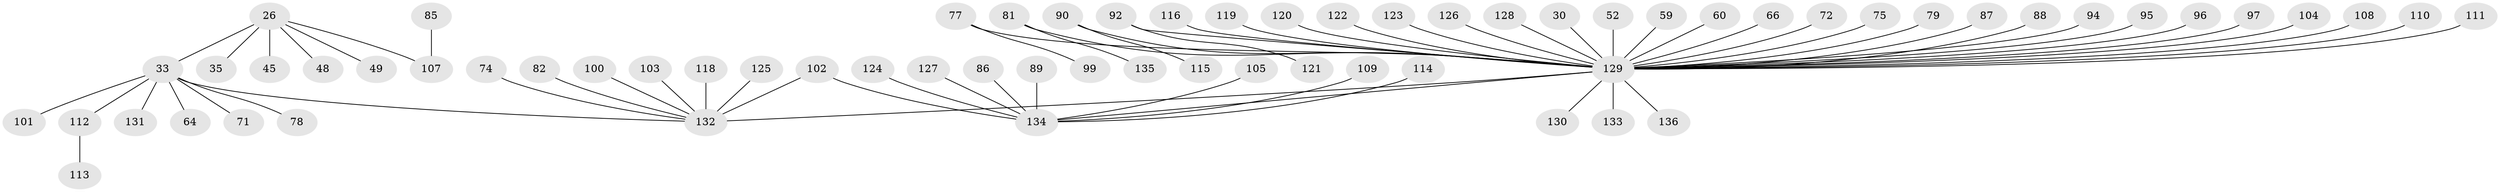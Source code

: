 // original degree distribution, {12: 0.007352941176470588, 15: 0.007352941176470588, 1: 0.625, 4: 0.051470588235294115, 10: 0.007352941176470588, 14: 0.007352941176470588, 2: 0.20588235294117646, 8: 0.007352941176470588, 9: 0.007352941176470588, 6: 0.007352941176470588, 3: 0.03676470588235294, 5: 0.029411764705882353}
// Generated by graph-tools (version 1.1) at 2025/48/03/09/25 04:48:17]
// undirected, 68 vertices, 68 edges
graph export_dot {
graph [start="1"]
  node [color=gray90,style=filled];
  26 [super="+22"];
  30;
  33 [super="+10"];
  35;
  45;
  48;
  49;
  52;
  59;
  60;
  64 [super="+41"];
  66;
  71;
  72;
  74;
  75;
  77;
  78;
  79;
  81 [super="+61"];
  82 [super="+18+27+46+51+69"];
  85;
  86;
  87;
  88;
  89;
  90;
  92;
  94;
  95;
  96;
  97;
  99;
  100;
  101;
  102;
  103;
  104 [super="+38"];
  105;
  107 [super="+83"];
  108;
  109;
  110;
  111;
  112 [super="+98"];
  113;
  114;
  115;
  116;
  118;
  119;
  120;
  121;
  122;
  123;
  124;
  125;
  126;
  127;
  128;
  129 [super="+73+106+93+80+84"];
  130;
  131;
  132 [super="+3+43+9+37+91"];
  133;
  134 [super="+68+67+76+117"];
  135;
  136;
  26 -- 33 [weight=2];
  26 -- 35;
  26 -- 45;
  26 -- 48;
  26 -- 49;
  26 -- 107;
  30 -- 129;
  33 -- 71;
  33 -- 131;
  33 -- 101;
  33 -- 78;
  33 -- 132;
  33 -- 112;
  33 -- 64;
  52 -- 129;
  59 -- 129;
  60 -- 129;
  66 -- 129;
  72 -- 129;
  74 -- 132;
  75 -- 129;
  77 -- 99;
  77 -- 129;
  79 -- 129;
  81 -- 135;
  81 -- 129;
  82 -- 132;
  85 -- 107;
  86 -- 134;
  87 -- 129;
  88 -- 129;
  89 -- 134;
  90 -- 115;
  90 -- 129;
  92 -- 121;
  92 -- 129;
  94 -- 129;
  95 -- 129;
  96 -- 129;
  97 -- 129;
  100 -- 132;
  102 -- 132;
  102 -- 134;
  103 -- 132;
  104 -- 129;
  105 -- 134;
  108 -- 129;
  109 -- 134;
  110 -- 129;
  111 -- 129;
  112 -- 113;
  114 -- 134;
  116 -- 129;
  118 -- 132;
  119 -- 129;
  120 -- 129;
  122 -- 129;
  123 -- 129;
  124 -- 134;
  125 -- 132;
  126 -- 129;
  127 -- 134;
  128 -- 129;
  129 -- 130;
  129 -- 132 [weight=3];
  129 -- 133;
  129 -- 136;
  129 -- 134;
}
